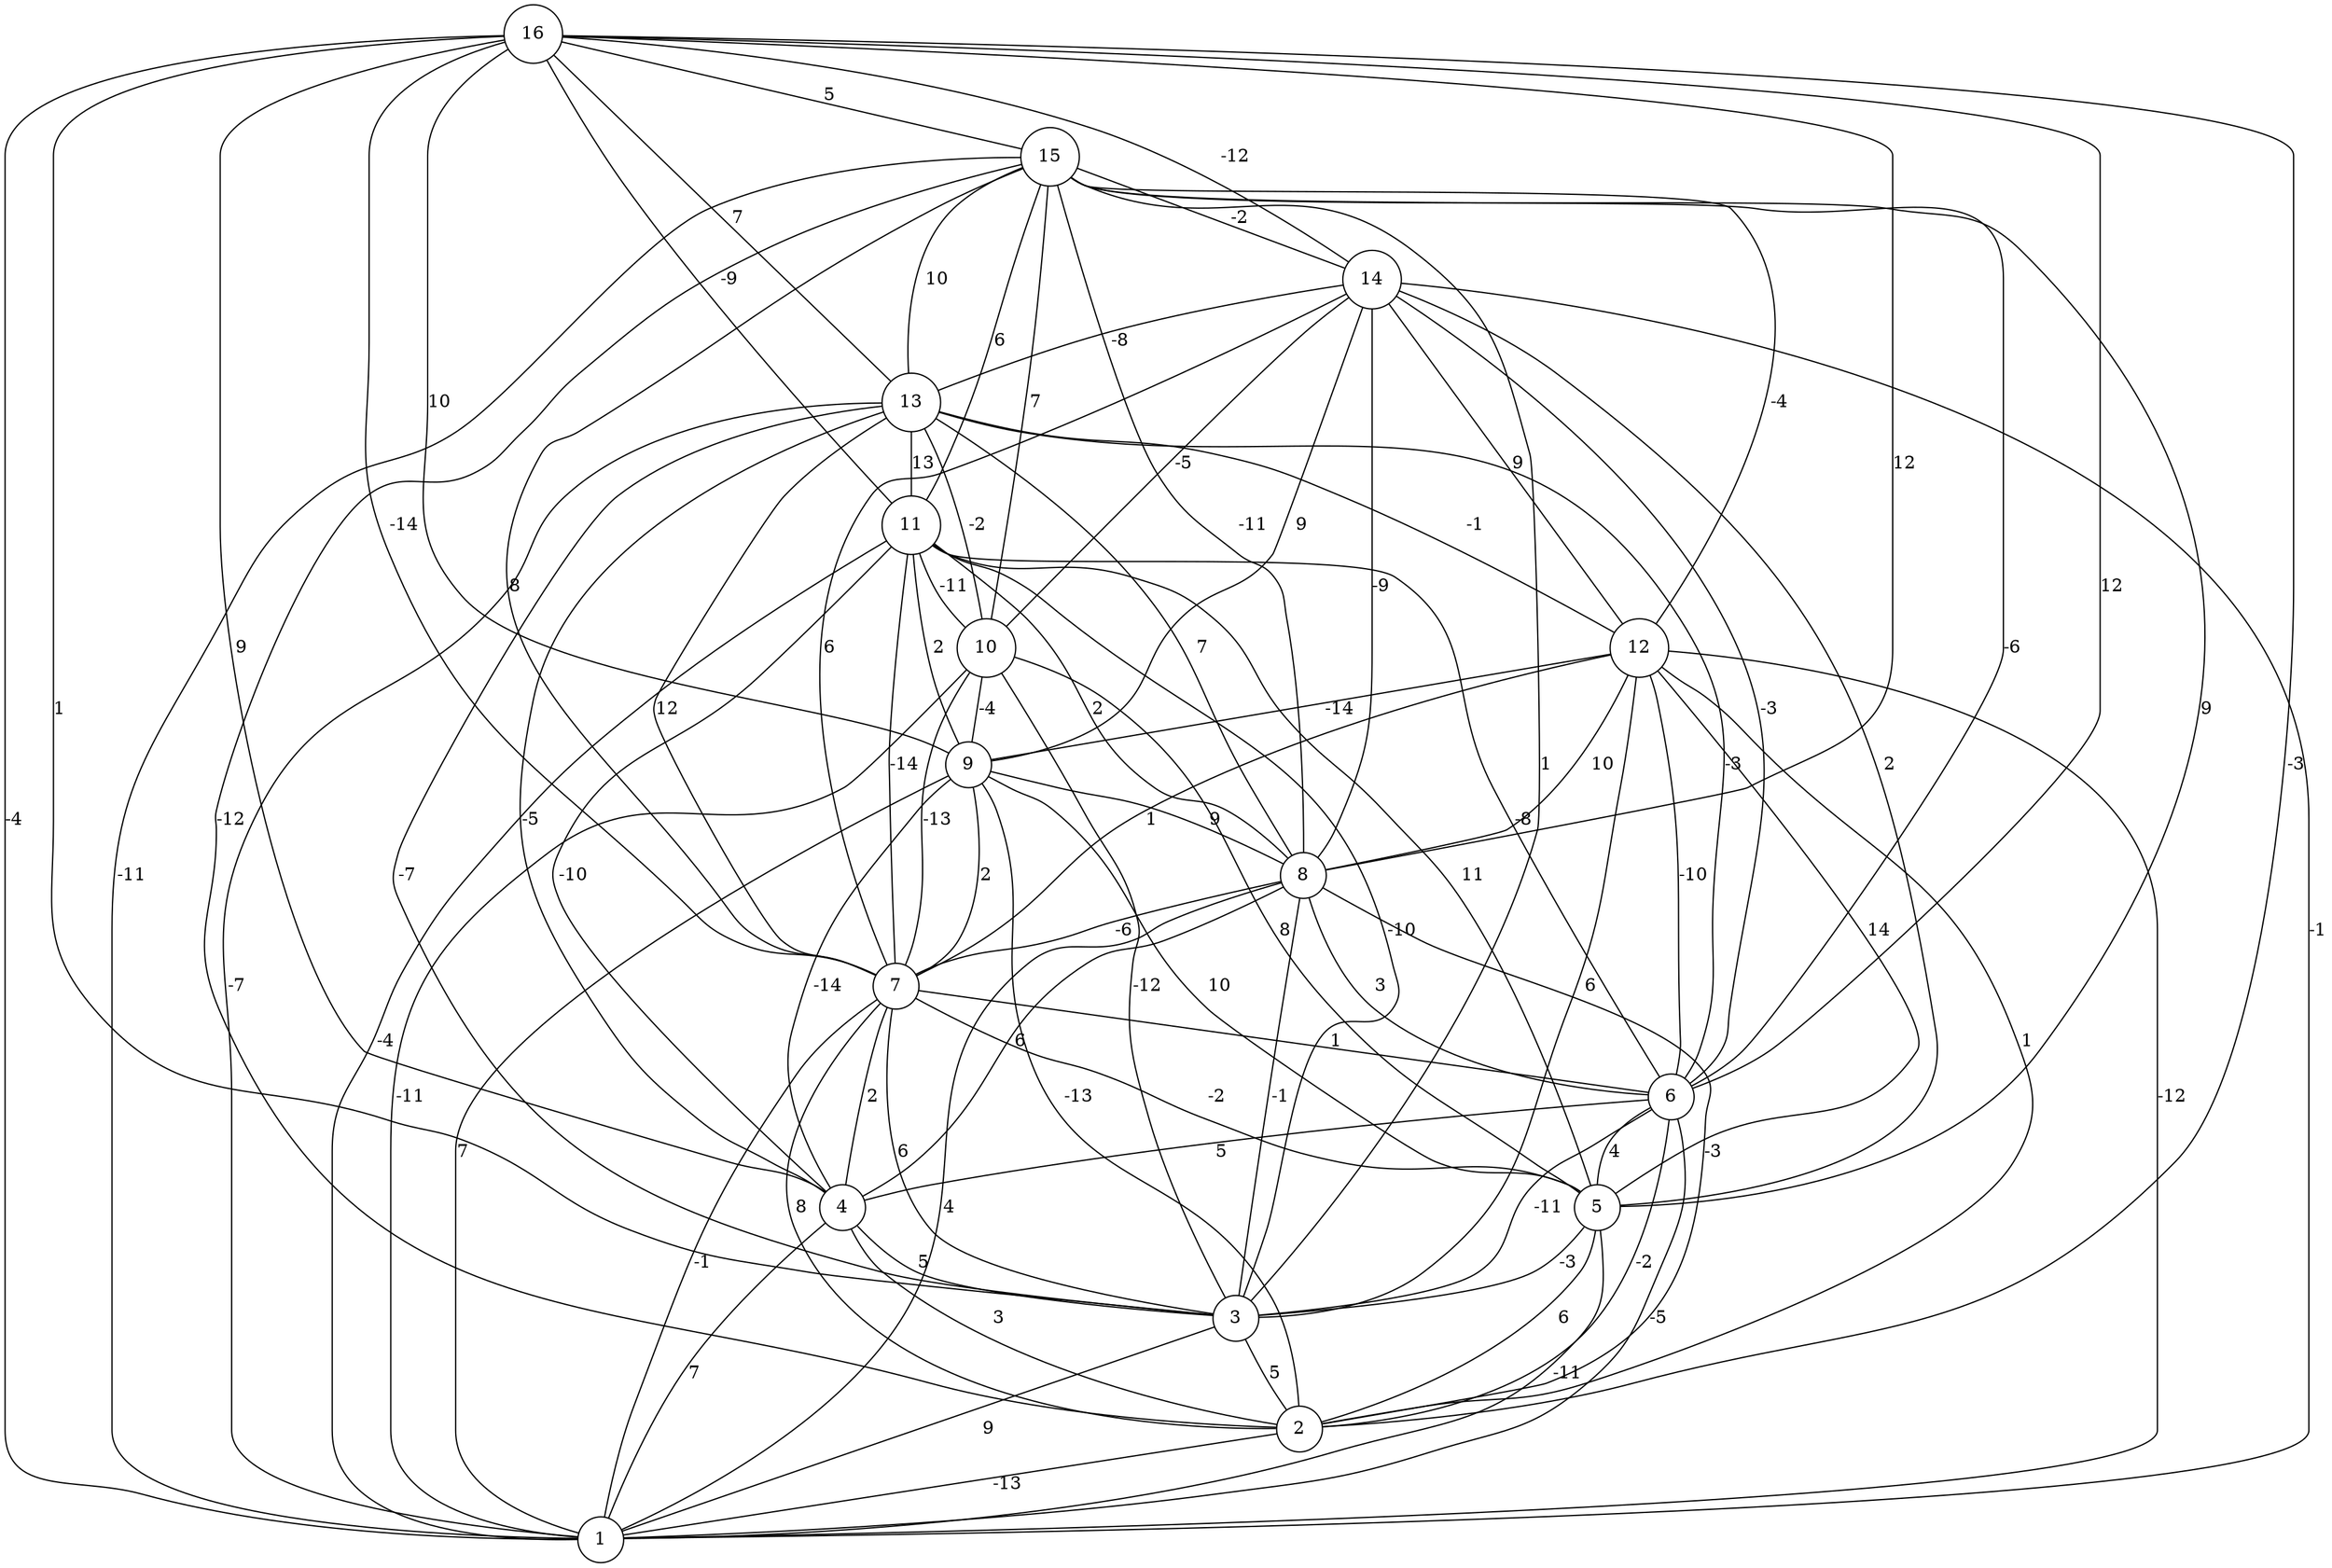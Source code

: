 graph { 
	 fontname="Helvetica,Arial,sans-serif" 
	 node [shape = circle]; 
	 16 -- 1 [label = "-4"];
	 16 -- 2 [label = "-3"];
	 16 -- 3 [label = "1"];
	 16 -- 4 [label = "9"];
	 16 -- 6 [label = "12"];
	 16 -- 7 [label = "-14"];
	 16 -- 8 [label = "12"];
	 16 -- 9 [label = "10"];
	 16 -- 11 [label = "-9"];
	 16 -- 13 [label = "7"];
	 16 -- 14 [label = "-12"];
	 16 -- 15 [label = "5"];
	 15 -- 1 [label = "-11"];
	 15 -- 2 [label = "-12"];
	 15 -- 3 [label = "1"];
	 15 -- 5 [label = "9"];
	 15 -- 6 [label = "-6"];
	 15 -- 7 [label = "8"];
	 15 -- 8 [label = "-11"];
	 15 -- 10 [label = "7"];
	 15 -- 11 [label = "6"];
	 15 -- 12 [label = "-4"];
	 15 -- 13 [label = "10"];
	 15 -- 14 [label = "-2"];
	 14 -- 1 [label = "-1"];
	 14 -- 5 [label = "2"];
	 14 -- 6 [label = "-3"];
	 14 -- 7 [label = "6"];
	 14 -- 8 [label = "-9"];
	 14 -- 9 [label = "9"];
	 14 -- 10 [label = "-5"];
	 14 -- 12 [label = "9"];
	 14 -- 13 [label = "-8"];
	 13 -- 1 [label = "-7"];
	 13 -- 3 [label = "-7"];
	 13 -- 4 [label = "-5"];
	 13 -- 6 [label = "-3"];
	 13 -- 7 [label = "12"];
	 13 -- 8 [label = "7"];
	 13 -- 10 [label = "-2"];
	 13 -- 11 [label = "13"];
	 13 -- 12 [label = "-1"];
	 12 -- 1 [label = "-12"];
	 12 -- 2 [label = "1"];
	 12 -- 3 [label = "6"];
	 12 -- 5 [label = "14"];
	 12 -- 6 [label = "-10"];
	 12 -- 7 [label = "1"];
	 12 -- 8 [label = "10"];
	 12 -- 9 [label = "-14"];
	 11 -- 1 [label = "-4"];
	 11 -- 3 [label = "-10"];
	 11 -- 4 [label = "-10"];
	 11 -- 5 [label = "11"];
	 11 -- 6 [label = "-8"];
	 11 -- 7 [label = "-14"];
	 11 -- 8 [label = "2"];
	 11 -- 9 [label = "2"];
	 11 -- 10 [label = "-11"];
	 10 -- 1 [label = "-11"];
	 10 -- 3 [label = "-12"];
	 10 -- 5 [label = "8"];
	 10 -- 7 [label = "-13"];
	 10 -- 9 [label = "-4"];
	 9 -- 1 [label = "7"];
	 9 -- 2 [label = "-13"];
	 9 -- 4 [label = "-14"];
	 9 -- 5 [label = "10"];
	 9 -- 7 [label = "2"];
	 9 -- 8 [label = "9"];
	 8 -- 1 [label = "4"];
	 8 -- 2 [label = "-3"];
	 8 -- 3 [label = "-1"];
	 8 -- 4 [label = "6"];
	 8 -- 6 [label = "3"];
	 8 -- 7 [label = "-6"];
	 7 -- 1 [label = "-1"];
	 7 -- 2 [label = "8"];
	 7 -- 3 [label = "6"];
	 7 -- 4 [label = "2"];
	 7 -- 5 [label = "-2"];
	 7 -- 6 [label = "1"];
	 6 -- 1 [label = "-5"];
	 6 -- 2 [label = "-2"];
	 6 -- 3 [label = "-11"];
	 6 -- 4 [label = "5"];
	 6 -- 5 [label = "4"];
	 5 -- 1 [label = "-11"];
	 5 -- 2 [label = "6"];
	 5 -- 3 [label = "-3"];
	 4 -- 1 [label = "7"];
	 4 -- 2 [label = "3"];
	 4 -- 3 [label = "5"];
	 3 -- 1 [label = "9"];
	 3 -- 2 [label = "5"];
	 2 -- 1 [label = "-13"];
	 1;
	 2;
	 3;
	 4;
	 5;
	 6;
	 7;
	 8;
	 9;
	 10;
	 11;
	 12;
	 13;
	 14;
	 15;
	 16;
}
